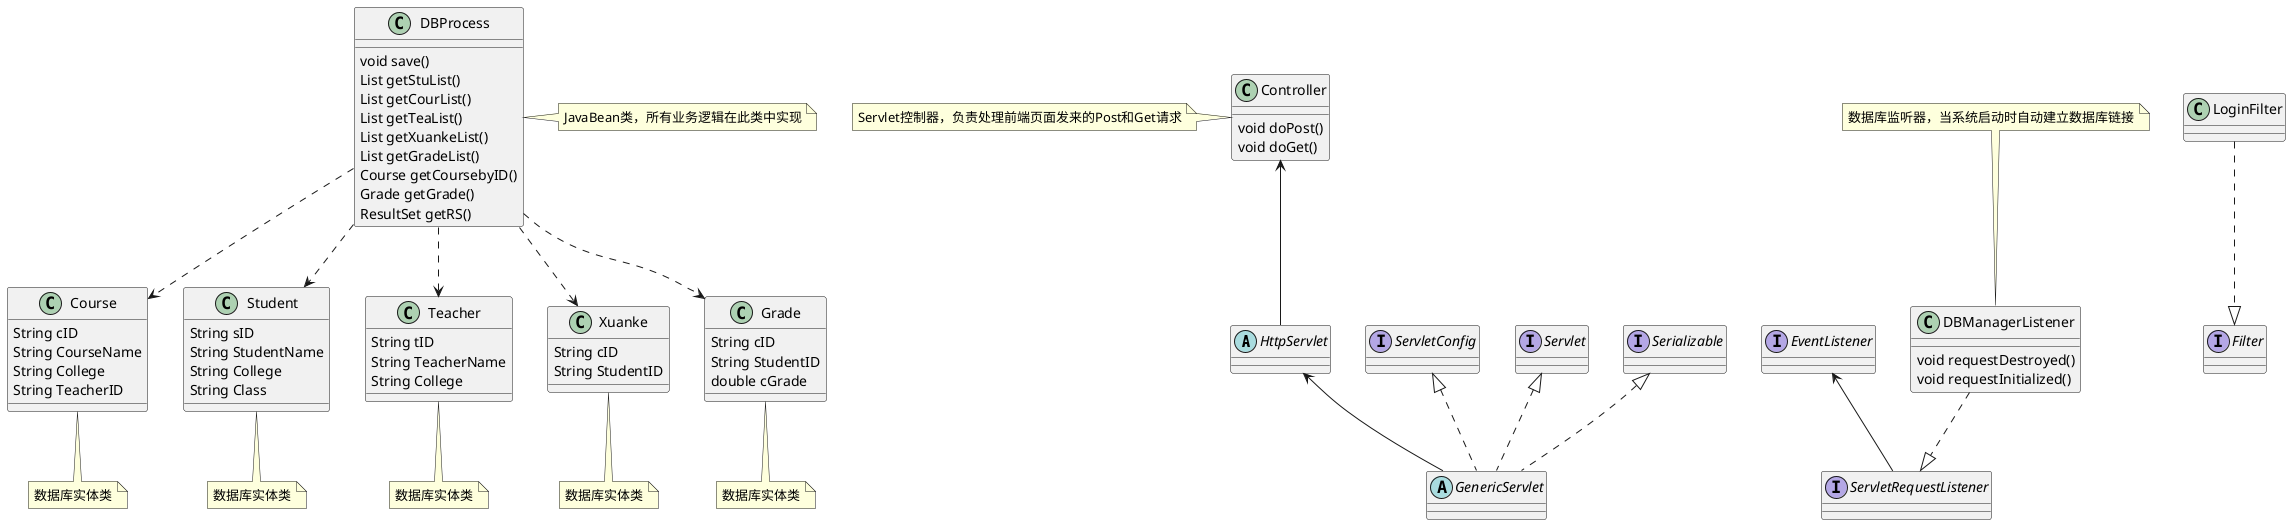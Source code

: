 @startuml
'https://plantuml.com/class-diagram

abstract class HttpServlet
abstract class GenericServlet
interface ServletConfig
interface Servlet
interface Serializable
interface EventListener
interface ServletRequestListener
interface Filter
class LoginFilter
class DBProcess
{
    void save()
    List getStuList()
    List getCourList()
    List getTeaList()
    List getXuankeList()
    List getGradeList()
    Course getCoursebyID()
    Grade getGrade()
    ResultSet getRS()
}
note right:JavaBean类，所有业务逻辑在此类中实现

class Course
{
    String cID
    String CourseName
    String College
    String TeacherID
}
note bottom:数据库实体类
class Student
{
    String sID
    String StudentName
    String College
    String Class
}
note bottom:数据库实体类

class Teacher
{
    String tID
    String TeacherName
    String College
}
note bottom:数据库实体类
class Xuanke
{
    String cID
    String StudentID
}
note bottom:数据库实体类
class Grade
{
    String cID
    String StudentID
    double cGrade
}
note bottom:数据库实体类
class DBManagerListener
{
    void requestDestroyed()
    void requestInitialized()
}
note top:数据库监听器，当系统启动时自动建立数据库链接

class Controller
{
    void doPost()
    void doGet()
}
note left:Servlet控制器，负责处理前端页面发来的Post和Get请求
Serializable<|..GenericServlet
Servlet<|..GenericServlet
ServletConfig<|..GenericServlet
HttpServlet<--GenericServlet
Controller<--HttpServlet
EventListener<--ServletRequestListener
DBManagerListener..|>ServletRequestListener
DBProcess..>Student
DBProcess..>Course
DBProcess..>Teacher
DBProcess..>Grade
DBProcess..>Xuanke
LoginFilter..|>Filter
@enduml